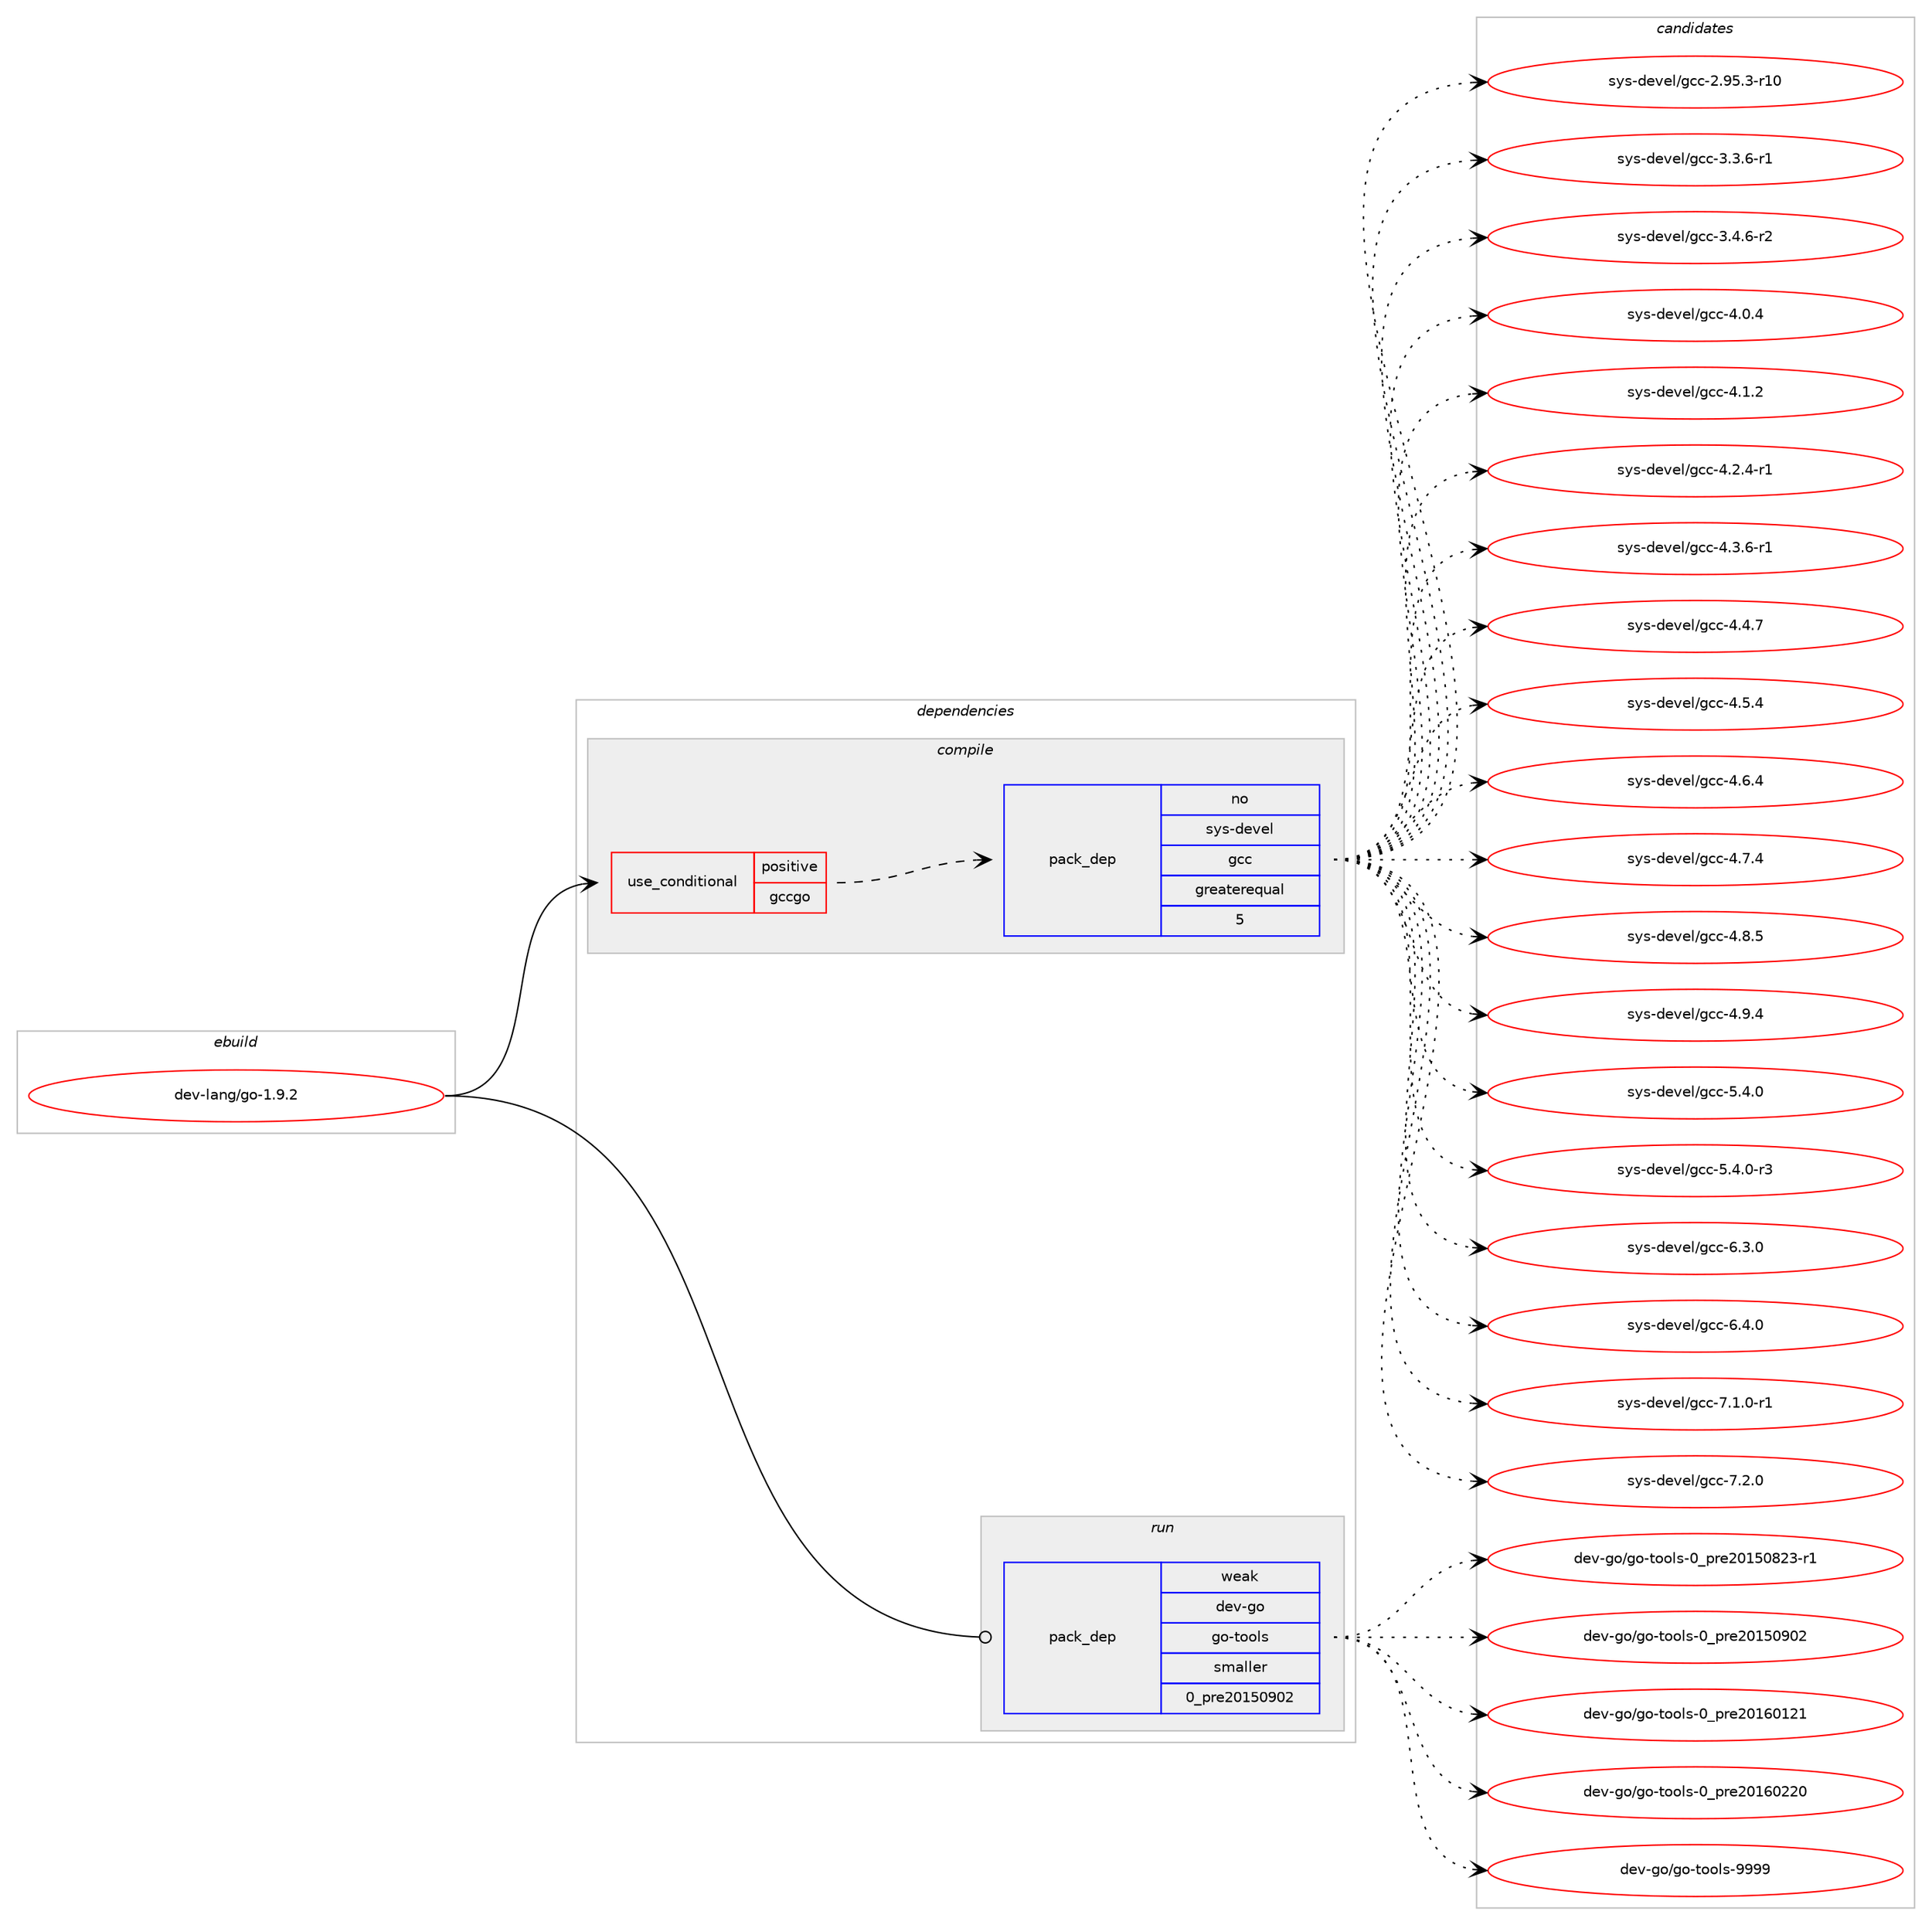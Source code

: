 digraph prolog {

# *************
# Graph options
# *************

newrank=true;
concentrate=true;
compound=true;
graph [rankdir=LR,fontname=Helvetica,fontsize=10,ranksep=1.5];#, ranksep=2.5, nodesep=0.2];
edge  [arrowhead=vee];
node  [fontname=Helvetica,fontsize=10];

# **********
# The ebuild
# **********

subgraph cluster_leftcol {
color=gray;
rank=same;
label=<<i>ebuild</i>>;
id [label="dev-lang/go-1.9.2", color=red, width=4, href="../dev-lang/go-1.9.2.svg"];
}

# ****************
# The dependencies
# ****************

subgraph cluster_midcol {
color=gray;
label=<<i>dependencies</i>>;
subgraph cluster_compile {
fillcolor="#eeeeee";
style=filled;
label=<<i>compile</i>>;
subgraph cond22919 {
dependency106855 [label=<<TABLE BORDER="0" CELLBORDER="1" CELLSPACING="0" CELLPADDING="4"><TR><TD ROWSPAN="3" CELLPADDING="10">use_conditional</TD></TR><TR><TD>positive</TD></TR><TR><TD>gccgo</TD></TR></TABLE>>, shape=none, color=red];
subgraph pack80875 {
dependency106856 [label=<<TABLE BORDER="0" CELLBORDER="1" CELLSPACING="0" CELLPADDING="4" WIDTH="220"><TR><TD ROWSPAN="6" CELLPADDING="30">pack_dep</TD></TR><TR><TD WIDTH="110">no</TD></TR><TR><TD>sys-devel</TD></TR><TR><TD>gcc</TD></TR><TR><TD>greaterequal</TD></TR><TR><TD>5</TD></TR></TABLE>>, shape=none, color=blue];
}
dependency106855:e -> dependency106856:w [weight=20,style="dashed",arrowhead="vee"];
}
id:e -> dependency106855:w [weight=20,style="solid",arrowhead="vee"];
}
subgraph cluster_compileandrun {
fillcolor="#eeeeee";
style=filled;
label=<<i>compile and run</i>>;
}
subgraph cluster_run {
fillcolor="#eeeeee";
style=filled;
label=<<i>run</i>>;
subgraph pack80876 {
dependency106857 [label=<<TABLE BORDER="0" CELLBORDER="1" CELLSPACING="0" CELLPADDING="4" WIDTH="220"><TR><TD ROWSPAN="6" CELLPADDING="30">pack_dep</TD></TR><TR><TD WIDTH="110">weak</TD></TR><TR><TD>dev-go</TD></TR><TR><TD>go-tools</TD></TR><TR><TD>smaller</TD></TR><TR><TD>0_pre20150902</TD></TR></TABLE>>, shape=none, color=blue];
}
id:e -> dependency106857:w [weight=20,style="solid",arrowhead="odot"];
}
}

# **************
# The candidates
# **************

subgraph cluster_choices {
rank=same;
color=gray;
label=<<i>candidates</i>>;

subgraph choice80875 {
color=black;
nodesep=1;
choice1151211154510010111810110847103999945504657534651451144948 [label="sys-devel/gcc-2.95.3-r10", color=red, width=4,href="../sys-devel/gcc-2.95.3-r10.svg"];
choice115121115451001011181011084710399994551465146544511449 [label="sys-devel/gcc-3.3.6-r1", color=red, width=4,href="../sys-devel/gcc-3.3.6-r1.svg"];
choice115121115451001011181011084710399994551465246544511450 [label="sys-devel/gcc-3.4.6-r2", color=red, width=4,href="../sys-devel/gcc-3.4.6-r2.svg"];
choice11512111545100101118101108471039999455246484652 [label="sys-devel/gcc-4.0.4", color=red, width=4,href="../sys-devel/gcc-4.0.4.svg"];
choice11512111545100101118101108471039999455246494650 [label="sys-devel/gcc-4.1.2", color=red, width=4,href="../sys-devel/gcc-4.1.2.svg"];
choice115121115451001011181011084710399994552465046524511449 [label="sys-devel/gcc-4.2.4-r1", color=red, width=4,href="../sys-devel/gcc-4.2.4-r1.svg"];
choice115121115451001011181011084710399994552465146544511449 [label="sys-devel/gcc-4.3.6-r1", color=red, width=4,href="../sys-devel/gcc-4.3.6-r1.svg"];
choice11512111545100101118101108471039999455246524655 [label="sys-devel/gcc-4.4.7", color=red, width=4,href="../sys-devel/gcc-4.4.7.svg"];
choice11512111545100101118101108471039999455246534652 [label="sys-devel/gcc-4.5.4", color=red, width=4,href="../sys-devel/gcc-4.5.4.svg"];
choice11512111545100101118101108471039999455246544652 [label="sys-devel/gcc-4.6.4", color=red, width=4,href="../sys-devel/gcc-4.6.4.svg"];
choice11512111545100101118101108471039999455246554652 [label="sys-devel/gcc-4.7.4", color=red, width=4,href="../sys-devel/gcc-4.7.4.svg"];
choice11512111545100101118101108471039999455246564653 [label="sys-devel/gcc-4.8.5", color=red, width=4,href="../sys-devel/gcc-4.8.5.svg"];
choice11512111545100101118101108471039999455246574652 [label="sys-devel/gcc-4.9.4", color=red, width=4,href="../sys-devel/gcc-4.9.4.svg"];
choice11512111545100101118101108471039999455346524648 [label="sys-devel/gcc-5.4.0", color=red, width=4,href="../sys-devel/gcc-5.4.0.svg"];
choice115121115451001011181011084710399994553465246484511451 [label="sys-devel/gcc-5.4.0-r3", color=red, width=4,href="../sys-devel/gcc-5.4.0-r3.svg"];
choice11512111545100101118101108471039999455446514648 [label="sys-devel/gcc-6.3.0", color=red, width=4,href="../sys-devel/gcc-6.3.0.svg"];
choice11512111545100101118101108471039999455446524648 [label="sys-devel/gcc-6.4.0", color=red, width=4,href="../sys-devel/gcc-6.4.0.svg"];
choice115121115451001011181011084710399994555464946484511449 [label="sys-devel/gcc-7.1.0-r1", color=red, width=4,href="../sys-devel/gcc-7.1.0-r1.svg"];
choice11512111545100101118101108471039999455546504648 [label="sys-devel/gcc-7.2.0", color=red, width=4,href="../sys-devel/gcc-7.2.0.svg"];
dependency106856:e -> choice1151211154510010111810110847103999945504657534651451144948:w [style=dotted,weight="100"];
dependency106856:e -> choice115121115451001011181011084710399994551465146544511449:w [style=dotted,weight="100"];
dependency106856:e -> choice115121115451001011181011084710399994551465246544511450:w [style=dotted,weight="100"];
dependency106856:e -> choice11512111545100101118101108471039999455246484652:w [style=dotted,weight="100"];
dependency106856:e -> choice11512111545100101118101108471039999455246494650:w [style=dotted,weight="100"];
dependency106856:e -> choice115121115451001011181011084710399994552465046524511449:w [style=dotted,weight="100"];
dependency106856:e -> choice115121115451001011181011084710399994552465146544511449:w [style=dotted,weight="100"];
dependency106856:e -> choice11512111545100101118101108471039999455246524655:w [style=dotted,weight="100"];
dependency106856:e -> choice11512111545100101118101108471039999455246534652:w [style=dotted,weight="100"];
dependency106856:e -> choice11512111545100101118101108471039999455246544652:w [style=dotted,weight="100"];
dependency106856:e -> choice11512111545100101118101108471039999455246554652:w [style=dotted,weight="100"];
dependency106856:e -> choice11512111545100101118101108471039999455246564653:w [style=dotted,weight="100"];
dependency106856:e -> choice11512111545100101118101108471039999455246574652:w [style=dotted,weight="100"];
dependency106856:e -> choice11512111545100101118101108471039999455346524648:w [style=dotted,weight="100"];
dependency106856:e -> choice115121115451001011181011084710399994553465246484511451:w [style=dotted,weight="100"];
dependency106856:e -> choice11512111545100101118101108471039999455446514648:w [style=dotted,weight="100"];
dependency106856:e -> choice11512111545100101118101108471039999455446524648:w [style=dotted,weight="100"];
dependency106856:e -> choice115121115451001011181011084710399994555464946484511449:w [style=dotted,weight="100"];
dependency106856:e -> choice11512111545100101118101108471039999455546504648:w [style=dotted,weight="100"];
}
subgraph choice80876 {
color=black;
nodesep=1;
choice10010111845103111471031114511611111110811545489511211410150484953485650514511449 [label="dev-go/go-tools-0_pre20150823-r1", color=red, width=4,href="../dev-go/go-tools-0_pre20150823-r1.svg"];
choice1001011184510311147103111451161111111081154548951121141015048495348574850 [label="dev-go/go-tools-0_pre20150902", color=red, width=4,href="../dev-go/go-tools-0_pre20150902.svg"];
choice1001011184510311147103111451161111111081154548951121141015048495448495049 [label="dev-go/go-tools-0_pre20160121", color=red, width=4,href="../dev-go/go-tools-0_pre20160121.svg"];
choice1001011184510311147103111451161111111081154548951121141015048495448505048 [label="dev-go/go-tools-0_pre20160220", color=red, width=4,href="../dev-go/go-tools-0_pre20160220.svg"];
choice1001011184510311147103111451161111111081154557575757 [label="dev-go/go-tools-9999", color=red, width=4,href="../dev-go/go-tools-9999.svg"];
dependency106857:e -> choice10010111845103111471031114511611111110811545489511211410150484953485650514511449:w [style=dotted,weight="100"];
dependency106857:e -> choice1001011184510311147103111451161111111081154548951121141015048495348574850:w [style=dotted,weight="100"];
dependency106857:e -> choice1001011184510311147103111451161111111081154548951121141015048495448495049:w [style=dotted,weight="100"];
dependency106857:e -> choice1001011184510311147103111451161111111081154548951121141015048495448505048:w [style=dotted,weight="100"];
dependency106857:e -> choice1001011184510311147103111451161111111081154557575757:w [style=dotted,weight="100"];
}
}

}
